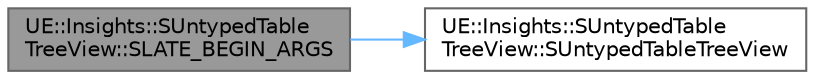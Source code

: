 digraph "UE::Insights::SUntypedTableTreeView::SLATE_BEGIN_ARGS"
{
 // INTERACTIVE_SVG=YES
 // LATEX_PDF_SIZE
  bgcolor="transparent";
  edge [fontname=Helvetica,fontsize=10,labelfontname=Helvetica,labelfontsize=10];
  node [fontname=Helvetica,fontsize=10,shape=box,height=0.2,width=0.4];
  rankdir="LR";
  Node1 [id="Node000001",label="UE::Insights::SUntypedTable\lTreeView::SLATE_BEGIN_ARGS",height=0.2,width=0.4,color="gray40", fillcolor="grey60", style="filled", fontcolor="black",tooltip=" "];
  Node1 -> Node2 [id="edge1_Node000001_Node000002",color="steelblue1",style="solid",tooltip=" "];
  Node2 [id="Node000002",label="UE::Insights::SUntypedTable\lTreeView::SUntypedTableTreeView",height=0.2,width=0.4,color="grey40", fillcolor="white", style="filled",URL="$d6/d47/classUE_1_1Insights_1_1SUntypedTableTreeView.html#a5f7f1dbd9c477d1af1b7800c5d2b3a05",tooltip=" "];
}
